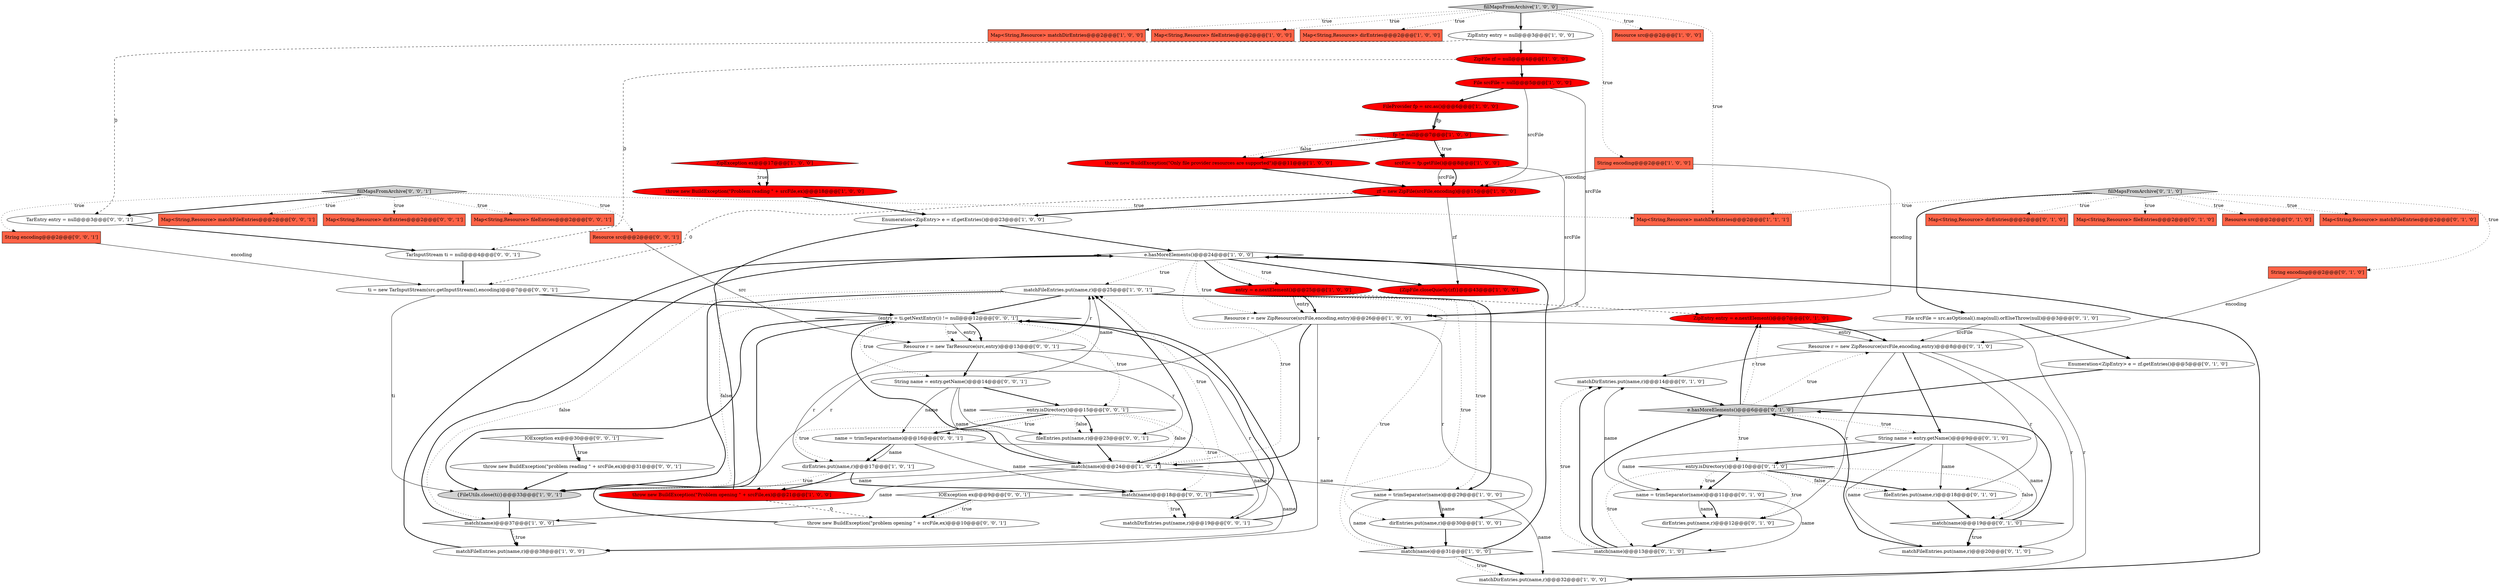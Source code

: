 digraph {
27 [style = filled, label = "srcFile = fp.getFile()@@@8@@@['1', '0', '0']", fillcolor = red, shape = ellipse image = "AAA1AAABBB1BBB"];
10 [style = filled, label = "Map<String,Resource> matchDirEntries@@@2@@@['1', '0', '0']", fillcolor = tomato, shape = box image = "AAA0AAABBB1BBB"];
46 [style = filled, label = "entry.isDirectory()@@@10@@@['0', '1', '0']", fillcolor = white, shape = diamond image = "AAA0AAABBB2BBB"];
47 [style = filled, label = "Map<String,Resource> matchFileEntries@@@2@@@['0', '1', '0']", fillcolor = tomato, shape = box image = "AAA0AAABBB2BBB"];
58 [style = filled, label = "match(name)@@@18@@@['0', '0', '1']", fillcolor = white, shape = diamond image = "AAA0AAABBB3BBB"];
24 [style = filled, label = "throw new BuildException(\"Only file provider resources are supported\")@@@11@@@['1', '0', '0']", fillcolor = red, shape = ellipse image = "AAA1AAABBB1BBB"];
69 [style = filled, label = "Resource r = new TarResource(src,entry)@@@13@@@['0', '0', '1']", fillcolor = white, shape = ellipse image = "AAA0AAABBB3BBB"];
55 [style = filled, label = "Resource src@@@2@@@['0', '0', '1']", fillcolor = tomato, shape = box image = "AAA0AAABBB3BBB"];
52 [style = filled, label = "Resource r = new ZipResource(srcFile,encoding,entry)@@@8@@@['0', '1', '0']", fillcolor = white, shape = ellipse image = "AAA0AAABBB2BBB"];
19 [style = filled, label = "name = trimSeparator(name)@@@29@@@['1', '0', '0']", fillcolor = white, shape = ellipse image = "AAA0AAABBB1BBB"];
0 [style = filled, label = "dirEntries.put(name,r)@@@17@@@['1', '0', '1']", fillcolor = white, shape = ellipse image = "AAA0AAABBB1BBB"];
9 [style = filled, label = "fp != null@@@7@@@['1', '0', '0']", fillcolor = red, shape = diamond image = "AAA1AAABBB1BBB"];
8 [style = filled, label = "dirEntries.put(name,r)@@@30@@@['1', '0', '0']", fillcolor = white, shape = ellipse image = "AAA0AAABBB1BBB"];
28 [style = filled, label = "matchFileEntries.put(name,r)@@@25@@@['1', '0', '1']", fillcolor = white, shape = ellipse image = "AAA0AAABBB1BBB"];
18 [style = filled, label = "Map<String,Resource> fileEntries@@@2@@@['1', '0', '0']", fillcolor = tomato, shape = box image = "AAA0AAABBB1BBB"];
59 [style = filled, label = "Map<String,Resource> dirEntries@@@2@@@['0', '0', '1']", fillcolor = tomato, shape = box image = "AAA0AAABBB3BBB"];
2 [style = filled, label = "zf = new ZipFile(srcFile,encoding)@@@15@@@['1', '0', '0']", fillcolor = red, shape = ellipse image = "AAA1AAABBB1BBB"];
22 [style = filled, label = "throw new BuildException(\"Problem opening \" + srcFile,ex)@@@21@@@['1', '0', '0']", fillcolor = red, shape = ellipse image = "AAA1AAABBB1BBB"];
15 [style = filled, label = "throw new BuildException(\"Problem reading \" + srcFile,ex)@@@18@@@['1', '0', '0']", fillcolor = red, shape = ellipse image = "AAA1AAABBB1BBB"];
34 [style = filled, label = "File srcFile = src.asOptional().map(null).orElseThrow(null)@@@3@@@['0', '1', '0']", fillcolor = white, shape = ellipse image = "AAA0AAABBB2BBB"];
63 [style = filled, label = "Map<String,Resource> fileEntries@@@2@@@['0', '0', '1']", fillcolor = tomato, shape = box image = "AAA0AAABBB3BBB"];
36 [style = filled, label = "String encoding@@@2@@@['0', '1', '0']", fillcolor = tomato, shape = box image = "AAA0AAABBB2BBB"];
70 [style = filled, label = "String name = entry.getName()@@@14@@@['0', '0', '1']", fillcolor = white, shape = ellipse image = "AAA0AAABBB3BBB"];
4 [style = filled, label = "Resource r = new ZipResource(srcFile,encoding,entry)@@@26@@@['1', '0', '0']", fillcolor = white, shape = ellipse image = "AAA0AAABBB1BBB"];
29 [style = filled, label = "matchFileEntries.put(name,r)@@@38@@@['1', '0', '0']", fillcolor = white, shape = ellipse image = "AAA0AAABBB1BBB"];
48 [style = filled, label = "e.hasMoreElements()@@@6@@@['0', '1', '0']", fillcolor = lightgray, shape = diamond image = "AAA0AAABBB2BBB"];
37 [style = filled, label = "Enumeration<ZipEntry> e = zf.getEntries()@@@5@@@['0', '1', '0']", fillcolor = white, shape = ellipse image = "AAA0AAABBB2BBB"];
56 [style = filled, label = "name = trimSeparator(name)@@@16@@@['0', '0', '1']", fillcolor = white, shape = ellipse image = "AAA0AAABBB3BBB"];
5 [style = filled, label = "match(name)@@@24@@@['1', '0', '1']", fillcolor = white, shape = diamond image = "AAA0AAABBB1BBB"];
3 [style = filled, label = "Map<String,Resource> dirEntries@@@2@@@['1', '0', '0']", fillcolor = tomato, shape = box image = "AAA0AAABBB1BBB"];
11 [style = filled, label = "ZipFile zf = null@@@4@@@['1', '0', '0']", fillcolor = red, shape = ellipse image = "AAA1AAABBB1BBB"];
64 [style = filled, label = "IOException ex@@@9@@@['0', '0', '1']", fillcolor = white, shape = diamond image = "AAA0AAABBB3BBB"];
23 [style = filled, label = "Enumeration<ZipEntry> e = zf.getEntries()@@@23@@@['1', '0', '0']", fillcolor = white, shape = ellipse image = "AAA0AAABBB1BBB"];
41 [style = filled, label = "ZipEntry entry = e.nextElement()@@@7@@@['0', '1', '0']", fillcolor = red, shape = ellipse image = "AAA1AAABBB2BBB"];
61 [style = filled, label = "(entry = ti.getNextEntry()) != null@@@12@@@['0', '0', '1']", fillcolor = white, shape = diamond image = "AAA0AAABBB3BBB"];
57 [style = filled, label = "ti = new TarInputStream(src.getInputStream(),encoding)@@@7@@@['0', '0', '1']", fillcolor = white, shape = ellipse image = "AAA0AAABBB3BBB"];
50 [style = filled, label = "Map<String,Resource> dirEntries@@@2@@@['0', '1', '0']", fillcolor = tomato, shape = box image = "AAA0AAABBB2BBB"];
51 [style = filled, label = "name = trimSeparator(name)@@@11@@@['0', '1', '0']", fillcolor = white, shape = ellipse image = "AAA0AAABBB2BBB"];
53 [style = filled, label = "matchDirEntries.put(name,r)@@@19@@@['0', '0', '1']", fillcolor = white, shape = ellipse image = "AAA0AAABBB3BBB"];
1 [style = filled, label = "ZipException ex@@@17@@@['1', '0', '0']", fillcolor = red, shape = diamond image = "AAA1AAABBB1BBB"];
6 [style = filled, label = "fillMapsFromArchive['1', '0', '0']", fillcolor = lightgray, shape = diamond image = "AAA0AAABBB1BBB"];
14 [style = filled, label = "match(name)@@@31@@@['1', '0', '0']", fillcolor = white, shape = diamond image = "AAA0AAABBB1BBB"];
16 [style = filled, label = "FileProvider fp = src.as()@@@6@@@['1', '0', '0']", fillcolor = red, shape = ellipse image = "AAA1AAABBB1BBB"];
21 [style = filled, label = "Map<String,Resource> matchDirEntries@@@2@@@['1', '1', '1']", fillcolor = tomato, shape = box image = "AAA0AAABBB1BBB"];
73 [style = filled, label = "entry.isDirectory()@@@15@@@['0', '0', '1']", fillcolor = white, shape = diamond image = "AAA0AAABBB3BBB"];
32 [style = filled, label = "{FileUtils.close(ti)}@@@33@@@['1', '0', '1']", fillcolor = lightgray, shape = ellipse image = "AAA0AAABBB1BBB"];
33 [style = filled, label = "matchDirEntries.put(name,r)@@@14@@@['0', '1', '0']", fillcolor = white, shape = ellipse image = "AAA0AAABBB2BBB"];
43 [style = filled, label = "Map<String,Resource> fileEntries@@@2@@@['0', '1', '0']", fillcolor = tomato, shape = box image = "AAA0AAABBB2BBB"];
12 [style = filled, label = "entry = e.nextElement()@@@25@@@['1', '0', '0']", fillcolor = red, shape = ellipse image = "AAA1AAABBB1BBB"];
49 [style = filled, label = "matchFileEntries.put(name,r)@@@20@@@['0', '1', '0']", fillcolor = white, shape = ellipse image = "AAA0AAABBB2BBB"];
40 [style = filled, label = "fillMapsFromArchive['0', '1', '0']", fillcolor = lightgray, shape = diamond image = "AAA0AAABBB2BBB"];
13 [style = filled, label = "ZipEntry entry = null@@@3@@@['1', '0', '0']", fillcolor = white, shape = ellipse image = "AAA0AAABBB1BBB"];
25 [style = filled, label = "e.hasMoreElements()@@@24@@@['1', '0', '0']", fillcolor = white, shape = diamond image = "AAA0AAABBB1BBB"];
30 [style = filled, label = "match(name)@@@37@@@['1', '0', '0']", fillcolor = white, shape = diamond image = "AAA0AAABBB1BBB"];
7 [style = filled, label = "Resource src@@@2@@@['1', '0', '0']", fillcolor = tomato, shape = box image = "AAA0AAABBB1BBB"];
26 [style = filled, label = "{ZipFile.closeQuietly(zf)}@@@43@@@['1', '0', '0']", fillcolor = red, shape = ellipse image = "AAA1AAABBB1BBB"];
67 [style = filled, label = "throw new BuildException(\"problem reading \" + srcFile,ex)@@@31@@@['0', '0', '1']", fillcolor = white, shape = ellipse image = "AAA0AAABBB3BBB"];
31 [style = filled, label = "File srcFile = null@@@5@@@['1', '0', '0']", fillcolor = red, shape = ellipse image = "AAA1AAABBB1BBB"];
68 [style = filled, label = "throw new BuildException(\"problem opening \" + srcFile,ex)@@@10@@@['0', '0', '1']", fillcolor = white, shape = ellipse image = "AAA0AAABBB3BBB"];
60 [style = filled, label = "fileEntries.put(name,r)@@@23@@@['0', '0', '1']", fillcolor = white, shape = ellipse image = "AAA0AAABBB3BBB"];
42 [style = filled, label = "fileEntries.put(name,r)@@@18@@@['0', '1', '0']", fillcolor = white, shape = ellipse image = "AAA0AAABBB2BBB"];
39 [style = filled, label = "Resource src@@@2@@@['0', '1', '0']", fillcolor = tomato, shape = box image = "AAA0AAABBB2BBB"];
35 [style = filled, label = "dirEntries.put(name,r)@@@12@@@['0', '1', '0']", fillcolor = white, shape = ellipse image = "AAA0AAABBB2BBB"];
72 [style = filled, label = "TarEntry entry = null@@@3@@@['0', '0', '1']", fillcolor = white, shape = ellipse image = "AAA0AAABBB3BBB"];
20 [style = filled, label = "matchDirEntries.put(name,r)@@@32@@@['1', '0', '0']", fillcolor = white, shape = ellipse image = "AAA0AAABBB1BBB"];
54 [style = filled, label = "Map<String,Resource> matchFileEntries@@@2@@@['0', '0', '1']", fillcolor = tomato, shape = box image = "AAA0AAABBB3BBB"];
45 [style = filled, label = "String name = entry.getName()@@@9@@@['0', '1', '0']", fillcolor = white, shape = ellipse image = "AAA0AAABBB2BBB"];
17 [style = filled, label = "String encoding@@@2@@@['1', '0', '0']", fillcolor = tomato, shape = box image = "AAA0AAABBB1BBB"];
71 [style = filled, label = "IOException ex@@@30@@@['0', '0', '1']", fillcolor = white, shape = diamond image = "AAA0AAABBB3BBB"];
66 [style = filled, label = "fillMapsFromArchive['0', '0', '1']", fillcolor = lightgray, shape = diamond image = "AAA0AAABBB3BBB"];
44 [style = filled, label = "match(name)@@@19@@@['0', '1', '0']", fillcolor = white, shape = diamond image = "AAA0AAABBB2BBB"];
65 [style = filled, label = "TarInputStream ti = null@@@4@@@['0', '0', '1']", fillcolor = white, shape = ellipse image = "AAA0AAABBB3BBB"];
62 [style = filled, label = "String encoding@@@2@@@['0', '0', '1']", fillcolor = tomato, shape = box image = "AAA0AAABBB3BBB"];
38 [style = filled, label = "match(name)@@@13@@@['0', '1', '0']", fillcolor = white, shape = diamond image = "AAA0AAABBB2BBB"];
40->50 [style = dotted, label="true"];
31->2 [style = solid, label="srcFile"];
40->39 [style = dotted, label="true"];
73->5 [style = dotted, label="false"];
66->63 [style = dotted, label="true"];
14->25 [style = bold, label=""];
45->42 [style = solid, label="name"];
62->57 [style = solid, label="encoding"];
70->60 [style = solid, label="name"];
65->57 [style = bold, label=""];
25->4 [style = dotted, label="true"];
28->14 [style = dotted, label="true"];
49->48 [style = bold, label=""];
52->42 [style = solid, label="r"];
17->2 [style = solid, label="encoding"];
44->49 [style = dotted, label="true"];
25->28 [style = dotted, label="true"];
55->69 [style = solid, label="src"];
28->19 [style = dotted, label="true"];
40->36 [style = dotted, label="true"];
5->28 [style = bold, label=""];
61->70 [style = dotted, label="true"];
40->43 [style = dotted, label="true"];
30->29 [style = bold, label=""];
70->56 [style = solid, label="name"];
12->4 [style = solid, label="entry"];
70->28 [style = solid, label="name"];
73->56 [style = dotted, label="true"];
2->23 [style = bold, label=""];
46->51 [style = bold, label=""];
70->73 [style = bold, label=""];
71->67 [style = bold, label=""];
42->44 [style = bold, label=""];
6->18 [style = dotted, label="true"];
37->48 [style = bold, label=""];
33->48 [style = bold, label=""];
52->35 [style = solid, label="r"];
35->38 [style = bold, label=""];
69->60 [style = solid, label="r"];
73->56 [style = bold, label=""];
6->3 [style = dotted, label="true"];
17->4 [style = solid, label="encoding"];
9->24 [style = bold, label=""];
16->9 [style = bold, label=""];
27->2 [style = bold, label=""];
73->60 [style = bold, label=""];
73->60 [style = dotted, label="false"];
14->20 [style = bold, label=""];
38->33 [style = dotted, label="true"];
51->33 [style = solid, label="name"];
46->42 [style = bold, label=""];
23->25 [style = bold, label=""];
51->38 [style = solid, label="name"];
48->41 [style = bold, label=""];
28->8 [style = dotted, label="true"];
57->61 [style = bold, label=""];
61->73 [style = dotted, label="true"];
56->53 [style = solid, label="name"];
5->30 [style = solid, label="name"];
58->53 [style = dotted, label="true"];
0->58 [style = bold, label=""];
66->54 [style = dotted, label="true"];
52->45 [style = bold, label=""];
25->12 [style = dotted, label="true"];
51->35 [style = solid, label="name"];
44->49 [style = bold, label=""];
40->34 [style = bold, label=""];
51->35 [style = bold, label=""];
20->25 [style = bold, label=""];
13->11 [style = bold, label=""];
22->23 [style = bold, label=""];
48->46 [style = dotted, label="true"];
52->33 [style = solid, label="r"];
27->2 [style = solid, label="srcFile"];
25->5 [style = dotted, label="true"];
30->29 [style = dotted, label="true"];
40->47 [style = dotted, label="true"];
61->32 [style = bold, label=""];
28->61 [style = bold, label=""];
1->15 [style = dotted, label="true"];
5->61 [style = bold, label=""];
25->26 [style = bold, label=""];
34->52 [style = solid, label="srcFile"];
28->19 [style = bold, label=""];
6->7 [style = dotted, label="true"];
45->46 [style = bold, label=""];
36->52 [style = solid, label="encoding"];
41->52 [style = solid, label="entry"];
38->33 [style = bold, label=""];
13->72 [style = dashed, label="0"];
48->41 [style = dotted, label="true"];
57->32 [style = solid, label="ti"];
58->61 [style = bold, label=""];
69->0 [style = solid, label="r"];
48->52 [style = dotted, label="true"];
46->35 [style = dotted, label="true"];
70->5 [style = solid, label="name"];
61->69 [style = bold, label=""];
8->14 [style = bold, label=""];
38->48 [style = bold, label=""];
32->30 [style = bold, label=""];
48->45 [style = dotted, label="true"];
46->44 [style = dotted, label="false"];
28->32 [style = dotted, label="false"];
31->4 [style = solid, label="srcFile"];
12->41 [style = dashed, label="0"];
28->32 [style = bold, label=""];
60->5 [style = bold, label=""];
9->27 [style = bold, label=""];
6->10 [style = dotted, label="true"];
11->31 [style = bold, label=""];
19->14 [style = solid, label="name"];
69->28 [style = solid, label="r"];
58->53 [style = bold, label=""];
72->65 [style = bold, label=""];
46->51 [style = dotted, label="true"];
11->65 [style = dashed, label="0"];
27->4 [style = solid, label="srcFile"];
45->49 [style = solid, label="name"];
71->67 [style = dotted, label="true"];
6->13 [style = bold, label=""];
66->59 [style = dotted, label="true"];
45->51 [style = solid, label="name"];
73->58 [style = dotted, label="true"];
67->32 [style = bold, label=""];
2->26 [style = solid, label="zf"];
6->21 [style = dotted, label="true"];
46->38 [style = dotted, label="true"];
4->29 [style = solid, label="r"];
4->5 [style = bold, label=""];
5->28 [style = dotted, label="true"];
15->23 [style = bold, label=""];
53->61 [style = bold, label=""];
9->24 [style = dotted, label="false"];
66->62 [style = dotted, label="true"];
46->42 [style = dotted, label="false"];
24->2 [style = bold, label=""];
31->16 [style = bold, label=""];
2->57 [style = dashed, label="0"];
1->15 [style = bold, label=""];
40->21 [style = dotted, label="true"];
4->20 [style = solid, label="r"];
29->25 [style = bold, label=""];
4->8 [style = solid, label="r"];
30->25 [style = bold, label=""];
56->0 [style = bold, label=""];
61->69 [style = dotted, label="true"];
6->17 [style = dotted, label="true"];
5->32 [style = solid, label="name"];
19->8 [style = bold, label=""];
41->52 [style = bold, label=""];
0->22 [style = dotted, label="true"];
9->27 [style = dotted, label="true"];
14->20 [style = dotted, label="true"];
4->32 [style = solid, label="r"];
61->69 [style = solid, label="entry"];
5->29 [style = solid, label="name"];
66->21 [style = dotted, label="true"];
12->4 [style = bold, label=""];
34->37 [style = bold, label=""];
69->53 [style = solid, label="r"];
25->12 [style = bold, label=""];
22->68 [style = dashed, label="0"];
44->48 [style = bold, label=""];
5->19 [style = solid, label="name"];
0->22 [style = bold, label=""];
64->68 [style = bold, label=""];
56->58 [style = solid, label="name"];
66->72 [style = bold, label=""];
19->8 [style = solid, label="name"];
45->44 [style = solid, label="name"];
68->61 [style = bold, label=""];
64->68 [style = dotted, label="true"];
19->20 [style = solid, label="name"];
16->9 [style = solid, label="fp"];
56->0 [style = solid, label="name"];
69->70 [style = bold, label=""];
28->30 [style = dotted, label="false"];
52->49 [style = solid, label="r"];
66->55 [style = dotted, label="true"];
73->0 [style = dotted, label="true"];
}
